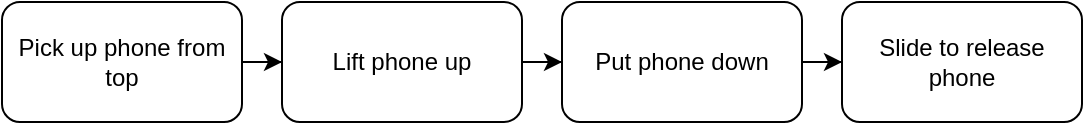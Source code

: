 <mxfile version="24.2.8" type="device">
  <diagram name="Page-1" id="OHE8sVTaAEBIKXPYtCOI">
    <mxGraphModel dx="1461" dy="725" grid="1" gridSize="10" guides="1" tooltips="1" connect="1" arrows="1" fold="1" page="1" pageScale="1" pageWidth="850" pageHeight="1100" math="0" shadow="0">
      <root>
        <mxCell id="0" />
        <mxCell id="1" parent="0" />
        <mxCell id="znSg9ff7FZtxbK_ijgmJ-3" value="" style="edgeStyle=orthogonalEdgeStyle;rounded=0;orthogonalLoop=1;jettySize=auto;html=1;" edge="1" parent="1" source="znSg9ff7FZtxbK_ijgmJ-1" target="znSg9ff7FZtxbK_ijgmJ-2">
          <mxGeometry relative="1" as="geometry" />
        </mxCell>
        <mxCell id="znSg9ff7FZtxbK_ijgmJ-1" value="Pick up phone from top" style="rounded=1;whiteSpace=wrap;html=1;" vertex="1" parent="1">
          <mxGeometry x="80" y="200" width="120" height="60" as="geometry" />
        </mxCell>
        <mxCell id="znSg9ff7FZtxbK_ijgmJ-5" value="" style="edgeStyle=orthogonalEdgeStyle;rounded=0;orthogonalLoop=1;jettySize=auto;html=1;" edge="1" parent="1" source="znSg9ff7FZtxbK_ijgmJ-2" target="znSg9ff7FZtxbK_ijgmJ-4">
          <mxGeometry relative="1" as="geometry" />
        </mxCell>
        <mxCell id="znSg9ff7FZtxbK_ijgmJ-2" value="Lift phone up" style="whiteSpace=wrap;html=1;rounded=1;" vertex="1" parent="1">
          <mxGeometry x="220" y="200" width="120" height="60" as="geometry" />
        </mxCell>
        <mxCell id="znSg9ff7FZtxbK_ijgmJ-7" value="" style="edgeStyle=orthogonalEdgeStyle;rounded=0;orthogonalLoop=1;jettySize=auto;html=1;" edge="1" parent="1" source="znSg9ff7FZtxbK_ijgmJ-4" target="znSg9ff7FZtxbK_ijgmJ-6">
          <mxGeometry relative="1" as="geometry" />
        </mxCell>
        <mxCell id="znSg9ff7FZtxbK_ijgmJ-4" value="Put phone down" style="whiteSpace=wrap;html=1;rounded=1;" vertex="1" parent="1">
          <mxGeometry x="360" y="200" width="120" height="60" as="geometry" />
        </mxCell>
        <mxCell id="znSg9ff7FZtxbK_ijgmJ-6" value="Slide to release phone" style="whiteSpace=wrap;html=1;rounded=1;" vertex="1" parent="1">
          <mxGeometry x="500" y="200" width="120" height="60" as="geometry" />
        </mxCell>
      </root>
    </mxGraphModel>
  </diagram>
</mxfile>
